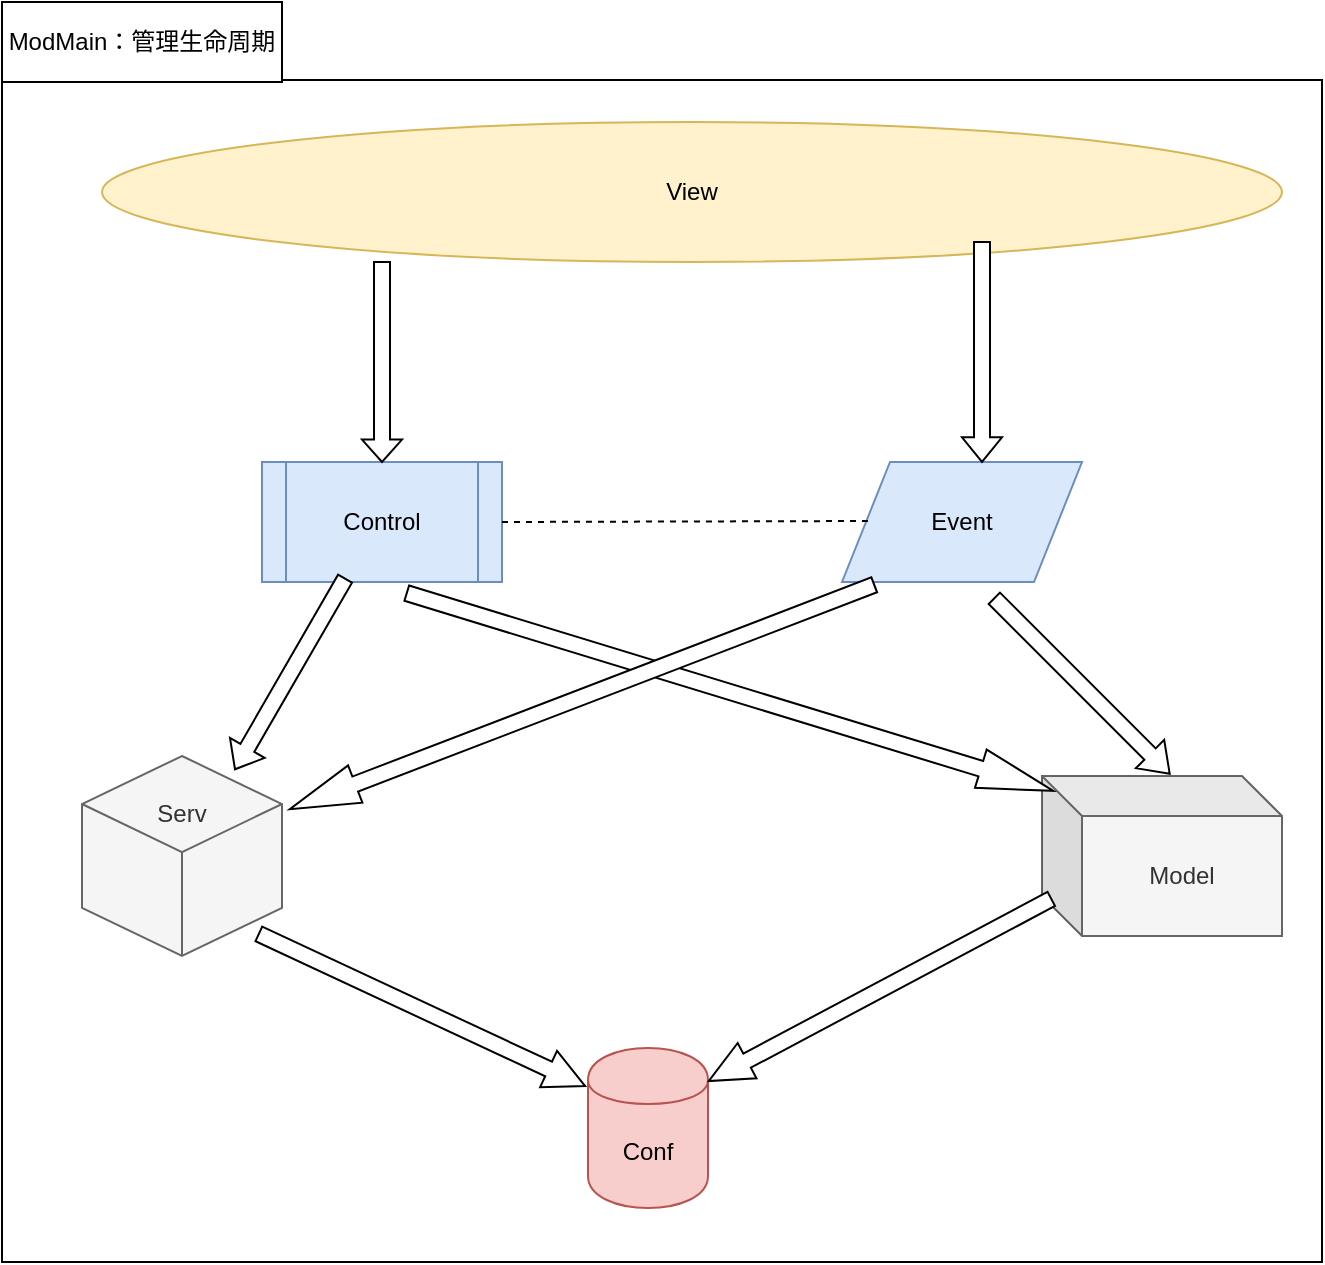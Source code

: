 <mxfile version="11.0.1" type="github"><diagram id="qHpb5t9wvu9EGS8sLsJR" name="Page-1"><mxGraphModel dx="838" dy="648" grid="1" gridSize="10" guides="1" tooltips="1" connect="1" arrows="1" fold="1" page="1" pageScale="1" pageWidth="827" pageHeight="1169" math="0" shadow="0"><root><mxCell id="0"/><mxCell id="1" parent="0"/><mxCell id="Tcx7MfLTPdg5ZnR4UtG1-41" value="" style="shape=folder;fontStyle=1;spacingTop=10;tabWidth=139;tabHeight=39;tabPosition=left;html=1;fillColor=none;" vertex="1" parent="1"><mxGeometry x="160" y="80" width="660" height="630" as="geometry"/></mxCell><mxCell id="Tcx7MfLTPdg5ZnR4UtG1-14" value="Conf" style="shape=cylinder;whiteSpace=wrap;html=1;boundedLbl=1;backgroundOutline=1;fillColor=#f8cecc;strokeColor=#b85450;" vertex="1" parent="1"><mxGeometry x="453" y="603" width="60" height="80" as="geometry"/></mxCell><mxCell id="Tcx7MfLTPdg5ZnR4UtG1-15" value="Model" style="shape=cube;whiteSpace=wrap;html=1;boundedLbl=1;backgroundOutline=1;darkOpacity=0.05;darkOpacity2=0.1;fillColor=#f5f5f5;strokeColor=#666666;fontColor=#333333;" vertex="1" parent="1"><mxGeometry x="680" y="467" width="120" height="80" as="geometry"/></mxCell><mxCell id="Tcx7MfLTPdg5ZnR4UtG1-16" value="Serv&lt;br&gt;&lt;br&gt;&lt;br&gt;&lt;br&gt;" style="whiteSpace=wrap;html=1;shape=mxgraph.basic.isocube;isoAngle=15;fillColor=#f5f5f5;strokeColor=#666666;fontColor=#333333;" vertex="1" parent="1"><mxGeometry x="200" y="457" width="100" height="100" as="geometry"/></mxCell><mxCell id="Tcx7MfLTPdg5ZnR4UtG1-17" value="Control" style="shape=process;whiteSpace=wrap;html=1;backgroundOutline=1;fillColor=#dae8fc;strokeColor=#6c8ebf;" vertex="1" parent="1"><mxGeometry x="290" y="310" width="120" height="60" as="geometry"/></mxCell><mxCell id="Tcx7MfLTPdg5ZnR4UtG1-18" value="Event" style="shape=parallelogram;perimeter=parallelogramPerimeter;whiteSpace=wrap;html=1;fillColor=#dae8fc;strokeColor=#6c8ebf;" vertex="1" parent="1"><mxGeometry x="580" y="310" width="120" height="60" as="geometry"/></mxCell><mxCell id="Tcx7MfLTPdg5ZnR4UtG1-19" value="View" style="ellipse;whiteSpace=wrap;html=1;fillColor=#fff2cc;strokeColor=#d6b656;" vertex="1" parent="1"><mxGeometry x="210" y="140" width="590" height="70" as="geometry"/></mxCell><mxCell id="Tcx7MfLTPdg5ZnR4UtG1-31" value="" style="shape=singleArrow;direction=south;whiteSpace=wrap;html=1;arrowWidth=0.4;arrowSize=0.112;" vertex="1" parent="1"><mxGeometry x="340" y="210" width="20" height="100" as="geometry"/></mxCell><mxCell id="Tcx7MfLTPdg5ZnR4UtG1-32" value="" style="shape=singleArrow;direction=south;whiteSpace=wrap;html=1;arrowWidth=0.4;arrowSize=0.112;" vertex="1" parent="1"><mxGeometry x="640" y="200" width="20" height="110" as="geometry"/></mxCell><mxCell id="Tcx7MfLTPdg5ZnR4UtG1-33" value="" style="shape=singleArrow;direction=south;whiteSpace=wrap;html=1;arrowWidth=0.4;arrowSize=0.112;rotation=30;" vertex="1" parent="1"><mxGeometry x="294" y="361" width="20" height="110" as="geometry"/></mxCell><mxCell id="Tcx7MfLTPdg5ZnR4UtG1-36" value="" style="shape=singleArrow;direction=south;whiteSpace=wrap;html=1;arrowWidth=0.4;arrowSize=0.112;rotation=-73;" vertex="1" parent="1"><mxGeometry x="514" y="256" width="20" height="338" as="geometry"/></mxCell><mxCell id="Tcx7MfLTPdg5ZnR4UtG1-37" value="" style="shape=singleArrow;direction=south;whiteSpace=wrap;html=1;arrowWidth=0.4;arrowSize=0.112;rotation=69;" vertex="1" parent="1"><mxGeometry x="440" y="271" width="20" height="313" as="geometry"/></mxCell><mxCell id="Tcx7MfLTPdg5ZnR4UtG1-38" value="" style="shape=singleArrow;direction=south;whiteSpace=wrap;html=1;arrowWidth=0.4;arrowSize=0.112;rotation=-45;" vertex="1" parent="1"><mxGeometry x="690" y="360" width="20" height="124" as="geometry"/></mxCell><mxCell id="Tcx7MfLTPdg5ZnR4UtG1-39" value="" style="shape=singleArrow;direction=south;whiteSpace=wrap;html=1;arrowWidth=0.4;arrowSize=0.112;rotation=-65;" vertex="1" parent="1"><mxGeometry x="360" y="494" width="20" height="180" as="geometry"/></mxCell><mxCell id="Tcx7MfLTPdg5ZnR4UtG1-40" value="" style="shape=singleArrow;direction=south;whiteSpace=wrap;html=1;arrowWidth=0.4;arrowSize=0.112;rotation=62;" vertex="1" parent="1"><mxGeometry x="589" y="477" width="20" height="194" as="geometry"/></mxCell><mxCell id="Tcx7MfLTPdg5ZnR4UtG1-43" value="ModMain：管理生命周期" style="rounded=0;whiteSpace=wrap;html=1;" vertex="1" parent="1"><mxGeometry x="160" y="80" width="140" height="40" as="geometry"/></mxCell><mxCell id="Tcx7MfLTPdg5ZnR4UtG1-44" value="" style="endArrow=none;dashed=1;html=1;exitX=1;exitY=0.5;exitDx=0;exitDy=0;" edge="1" parent="1" source="Tcx7MfLTPdg5ZnR4UtG1-17"><mxGeometry width="50" height="50" relative="1" as="geometry"><mxPoint x="393" y="339.5" as="sourcePoint"/><mxPoint x="593" y="339.5" as="targetPoint"/></mxGeometry></mxCell></root></mxGraphModel></diagram></mxfile>